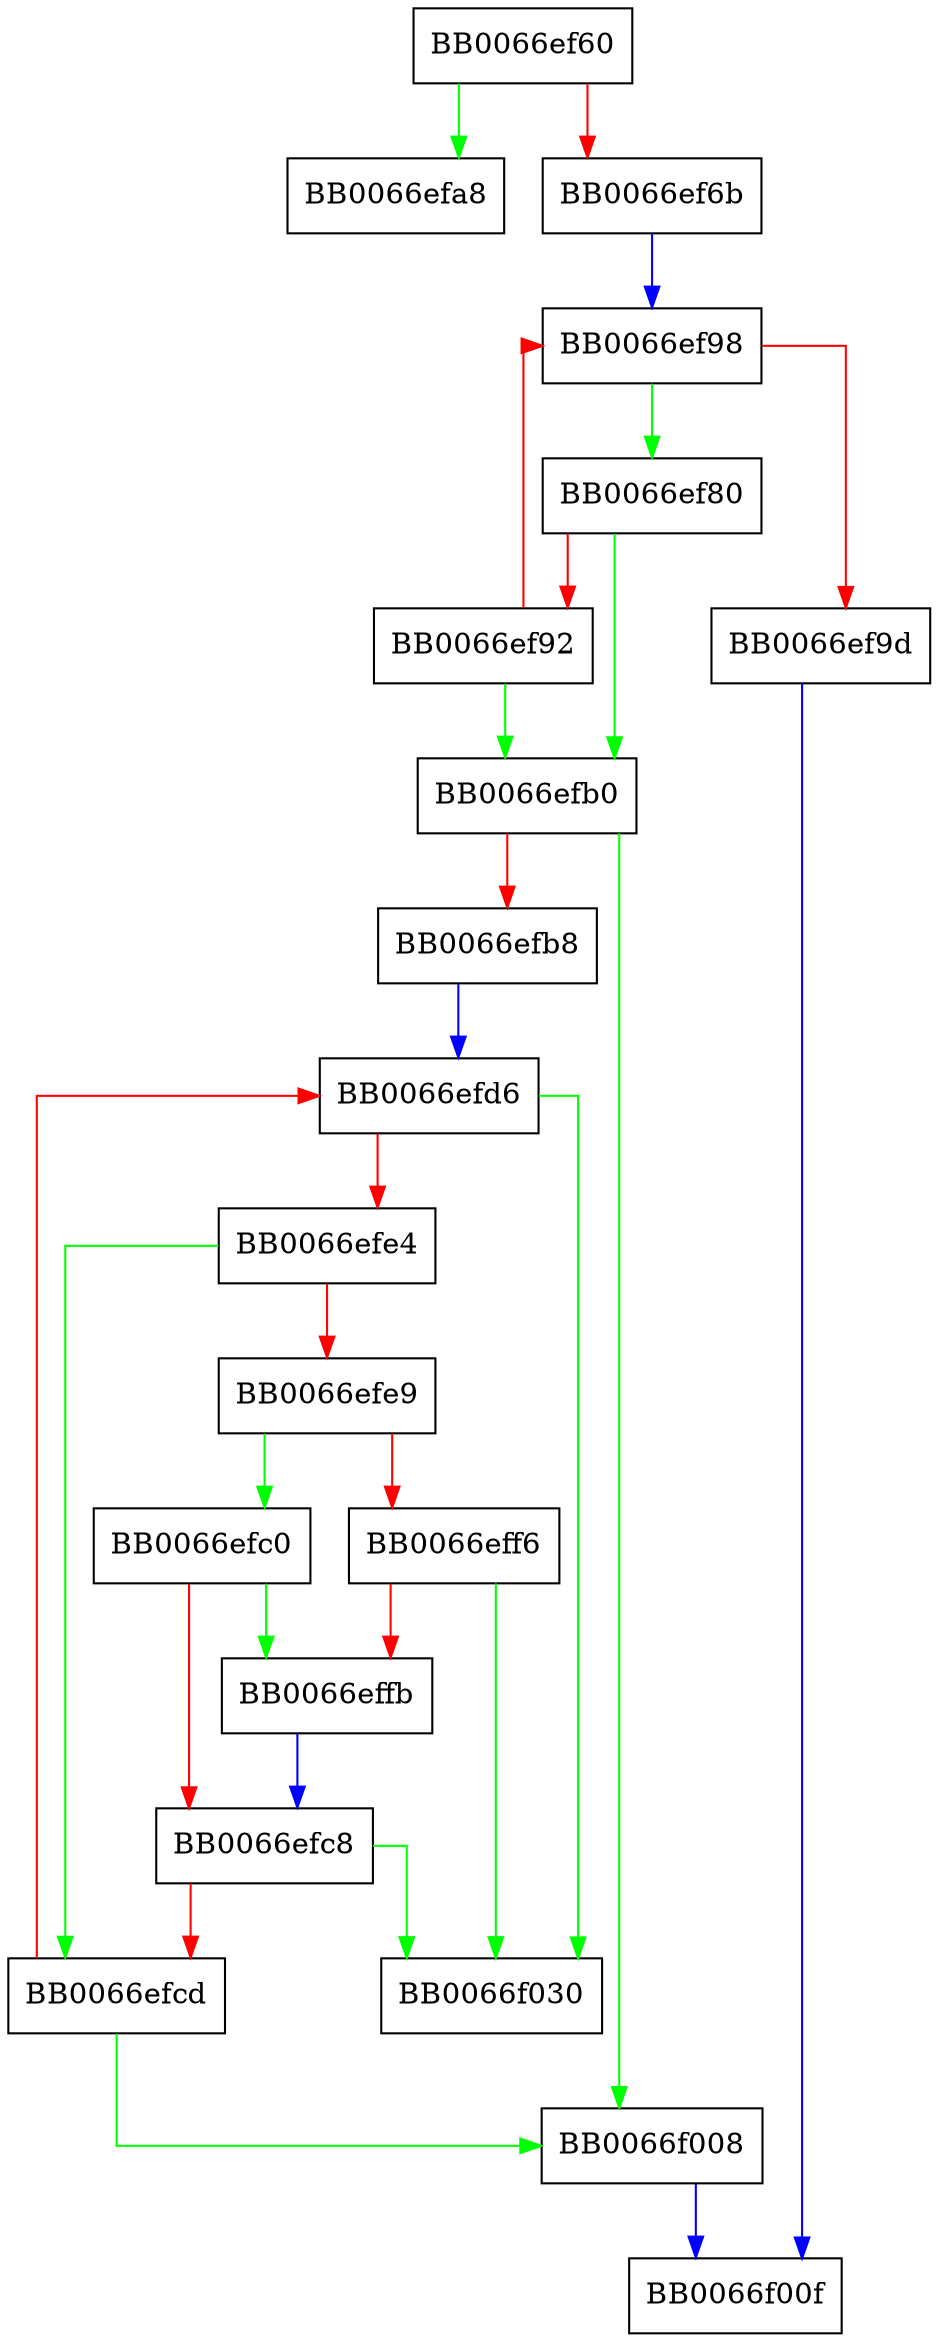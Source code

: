 digraph equal_email {
  node [shape="box"];
  graph [splines=ortho];
  BB0066ef60 -> BB0066efa8 [color="green"];
  BB0066ef60 -> BB0066ef6b [color="red"];
  BB0066ef6b -> BB0066ef98 [color="blue"];
  BB0066ef80 -> BB0066efb0 [color="green"];
  BB0066ef80 -> BB0066ef92 [color="red"];
  BB0066ef92 -> BB0066efb0 [color="green"];
  BB0066ef92 -> BB0066ef98 [color="red"];
  BB0066ef98 -> BB0066ef80 [color="green"];
  BB0066ef98 -> BB0066ef9d [color="red"];
  BB0066ef9d -> BB0066f00f [color="blue"];
  BB0066efb0 -> BB0066f008 [color="green"];
  BB0066efb0 -> BB0066efb8 [color="red"];
  BB0066efb8 -> BB0066efd6 [color="blue"];
  BB0066efc0 -> BB0066effb [color="green"];
  BB0066efc0 -> BB0066efc8 [color="red"];
  BB0066efc8 -> BB0066f030 [color="green"];
  BB0066efc8 -> BB0066efcd [color="red"];
  BB0066efcd -> BB0066f008 [color="green"];
  BB0066efcd -> BB0066efd6 [color="red"];
  BB0066efd6 -> BB0066f030 [color="green"];
  BB0066efd6 -> BB0066efe4 [color="red"];
  BB0066efe4 -> BB0066efcd [color="green"];
  BB0066efe4 -> BB0066efe9 [color="red"];
  BB0066efe9 -> BB0066efc0 [color="green"];
  BB0066efe9 -> BB0066eff6 [color="red"];
  BB0066eff6 -> BB0066f030 [color="green"];
  BB0066eff6 -> BB0066effb [color="red"];
  BB0066effb -> BB0066efc8 [color="blue"];
  BB0066f008 -> BB0066f00f [color="blue"];
}